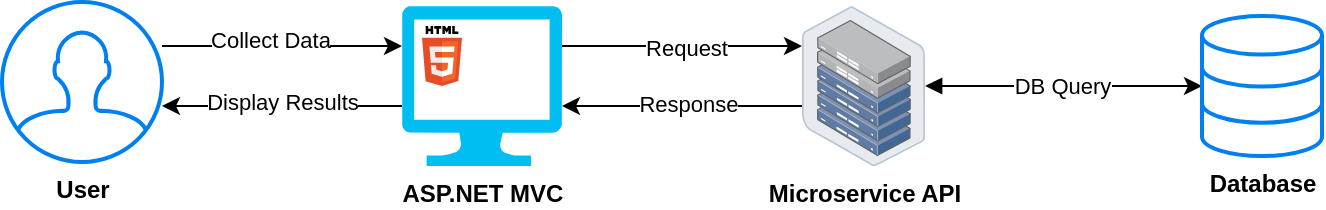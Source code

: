 <mxfile version="20.5.3" type="github">
  <diagram id="blf8sCtkzuEyUlJ8B-y5" name="Page-1">
    <mxGraphModel dx="946" dy="640" grid="1" gridSize="10" guides="1" tooltips="1" connect="1" arrows="1" fold="1" page="1" pageScale="1" pageWidth="827" pageHeight="1169" math="0" shadow="0">
      <root>
        <mxCell id="0" />
        <mxCell id="1" parent="0" />
        <mxCell id="gjmwWNklaU69nWRrcB4N-15" style="edgeStyle=orthogonalEdgeStyle;rounded=0;orthogonalLoop=1;jettySize=auto;html=1;" edge="1" parent="1" source="gjmwWNklaU69nWRrcB4N-4" target="gjmwWNklaU69nWRrcB4N-5">
          <mxGeometry relative="1" as="geometry">
            <Array as="points">
              <mxPoint x="230" y="260" />
              <mxPoint x="230" y="260" />
            </Array>
          </mxGeometry>
        </mxCell>
        <mxCell id="gjmwWNklaU69nWRrcB4N-16" value="Collect Data" style="edgeLabel;html=1;align=center;verticalAlign=middle;resizable=0;points=[];" vertex="1" connectable="0" parent="gjmwWNklaU69nWRrcB4N-15">
          <mxGeometry x="-0.1" y="3" relative="1" as="geometry">
            <mxPoint as="offset" />
          </mxGeometry>
        </mxCell>
        <mxCell id="gjmwWNklaU69nWRrcB4N-4" value="&lt;b&gt;User&lt;/b&gt;" style="html=1;verticalLabelPosition=bottom;align=center;labelBackgroundColor=#ffffff;verticalAlign=top;strokeWidth=2;strokeColor=#0080F0;shadow=0;dashed=0;shape=mxgraph.ios7.icons.user;" vertex="1" parent="1">
          <mxGeometry x="80" y="238" width="80" height="80" as="geometry" />
        </mxCell>
        <mxCell id="gjmwWNklaU69nWRrcB4N-17" style="edgeStyle=orthogonalEdgeStyle;rounded=0;orthogonalLoop=1;jettySize=auto;html=1;" edge="1" parent="1" source="gjmwWNklaU69nWRrcB4N-5" target="gjmwWNklaU69nWRrcB4N-8">
          <mxGeometry relative="1" as="geometry">
            <Array as="points">
              <mxPoint x="420" y="260" />
              <mxPoint x="420" y="260" />
            </Array>
          </mxGeometry>
        </mxCell>
        <mxCell id="gjmwWNklaU69nWRrcB4N-19" value="Request" style="edgeLabel;html=1;align=center;verticalAlign=middle;resizable=0;points=[];" vertex="1" connectable="0" parent="gjmwWNklaU69nWRrcB4N-17">
          <mxGeometry x="0.033" y="-1" relative="1" as="geometry">
            <mxPoint as="offset" />
          </mxGeometry>
        </mxCell>
        <mxCell id="gjmwWNklaU69nWRrcB4N-30" style="edgeStyle=orthogonalEdgeStyle;rounded=0;orthogonalLoop=1;jettySize=auto;html=1;startArrow=none;startFill=0;endArrow=classic;endFill=1;" edge="1" parent="1" source="gjmwWNklaU69nWRrcB4N-5" target="gjmwWNklaU69nWRrcB4N-4">
          <mxGeometry relative="1" as="geometry">
            <Array as="points">
              <mxPoint x="220" y="290" />
              <mxPoint x="220" y="290" />
            </Array>
          </mxGeometry>
        </mxCell>
        <mxCell id="gjmwWNklaU69nWRrcB4N-31" value="Display Results" style="edgeLabel;html=1;align=center;verticalAlign=middle;resizable=0;points=[];" vertex="1" connectable="0" parent="gjmwWNklaU69nWRrcB4N-30">
          <mxGeometry x="0.183" y="-2" relative="1" as="geometry">
            <mxPoint x="11" as="offset" />
          </mxGeometry>
        </mxCell>
        <mxCell id="gjmwWNklaU69nWRrcB4N-5" value="&lt;b&gt;ASP.NET MVC&lt;br&gt;&lt;/b&gt;" style="verticalLabelPosition=bottom;html=1;verticalAlign=top;align=center;strokeColor=none;fillColor=#00BEF2;shape=mxgraph.azure.computer;pointerEvents=1;" vertex="1" parent="1">
          <mxGeometry x="280" y="240" width="80" height="80" as="geometry" />
        </mxCell>
        <mxCell id="gjmwWNklaU69nWRrcB4N-21" style="edgeStyle=orthogonalEdgeStyle;rounded=0;orthogonalLoop=1;jettySize=auto;html=1;startArrow=block;startFill=1;" edge="1" parent="1" source="gjmwWNklaU69nWRrcB4N-8" target="gjmwWNklaU69nWRrcB4N-12">
          <mxGeometry relative="1" as="geometry">
            <Array as="points">
              <mxPoint x="620" y="280" />
              <mxPoint x="620" y="280" />
            </Array>
          </mxGeometry>
        </mxCell>
        <mxCell id="gjmwWNklaU69nWRrcB4N-22" value="DB Query" style="edgeLabel;html=1;align=center;verticalAlign=middle;resizable=0;points=[];" vertex="1" connectable="0" parent="gjmwWNklaU69nWRrcB4N-21">
          <mxGeometry x="-0.228" relative="1" as="geometry">
            <mxPoint x="15" as="offset" />
          </mxGeometry>
        </mxCell>
        <mxCell id="gjmwWNklaU69nWRrcB4N-23" style="edgeStyle=orthogonalEdgeStyle;rounded=0;orthogonalLoop=1;jettySize=auto;html=1;startArrow=none;startFill=0;" edge="1" parent="1" source="gjmwWNklaU69nWRrcB4N-8" target="gjmwWNklaU69nWRrcB4N-5">
          <mxGeometry relative="1" as="geometry">
            <Array as="points">
              <mxPoint x="430" y="290" />
              <mxPoint x="430" y="290" />
            </Array>
          </mxGeometry>
        </mxCell>
        <mxCell id="gjmwWNklaU69nWRrcB4N-24" value="Response" style="edgeLabel;html=1;align=center;verticalAlign=middle;resizable=0;points=[];" vertex="1" connectable="0" parent="gjmwWNklaU69nWRrcB4N-23">
          <mxGeometry x="-0.045" y="-1" relative="1" as="geometry">
            <mxPoint as="offset" />
          </mxGeometry>
        </mxCell>
        <mxCell id="gjmwWNklaU69nWRrcB4N-8" value="&lt;b&gt;Microservice API&lt;br&gt;&lt;/b&gt;" style="points=[];aspect=fixed;html=1;align=center;shadow=0;dashed=0;image;image=img/lib/allied_telesis/storage/Datacenter_Server_Half_Rack_ToR.svg;" vertex="1" parent="1">
          <mxGeometry x="480" y="240" width="61.57" height="80" as="geometry" />
        </mxCell>
        <mxCell id="gjmwWNklaU69nWRrcB4N-12" value="&lt;b&gt;Database&lt;/b&gt;" style="html=1;verticalLabelPosition=bottom;align=center;labelBackgroundColor=#ffffff;verticalAlign=top;strokeWidth=2;strokeColor=#0080F0;shadow=0;dashed=0;shape=mxgraph.ios7.icons.data;" vertex="1" parent="1">
          <mxGeometry x="680" y="245" width="60" height="70" as="geometry" />
        </mxCell>
        <mxCell id="gjmwWNklaU69nWRrcB4N-25" value="" style="dashed=0;outlineConnect=0;html=1;align=center;labelPosition=center;verticalLabelPosition=bottom;verticalAlign=top;shape=mxgraph.weblogos.html5" vertex="1" parent="1">
          <mxGeometry x="290" y="250" width="20" height="30" as="geometry" />
        </mxCell>
        <mxCell id="gjmwWNklaU69nWRrcB4N-26" value="" style="shape=image;html=1;verticalAlign=top;verticalLabelPosition=bottom;labelBackgroundColor=#ffffff;imageAspect=0;aspect=fixed;image=https://cdn1.iconfinder.com/data/icons/hawcons/32/699766-icon-12-file-css-128.png" vertex="1" parent="1">
          <mxGeometry x="306" y="273" width="30" height="30" as="geometry" />
        </mxCell>
        <mxCell id="gjmwWNklaU69nWRrcB4N-29" value="" style="shape=image;html=1;verticalAlign=top;verticalLabelPosition=bottom;labelBackgroundColor=#ffffff;imageAspect=0;aspect=fixed;image=https://cdn1.iconfinder.com/data/icons/ionicons-fill-vol-2/512/logo-javascript-128.png" vertex="1" parent="1">
          <mxGeometry x="320" y="249" width="28" height="28" as="geometry" />
        </mxCell>
      </root>
    </mxGraphModel>
  </diagram>
</mxfile>
